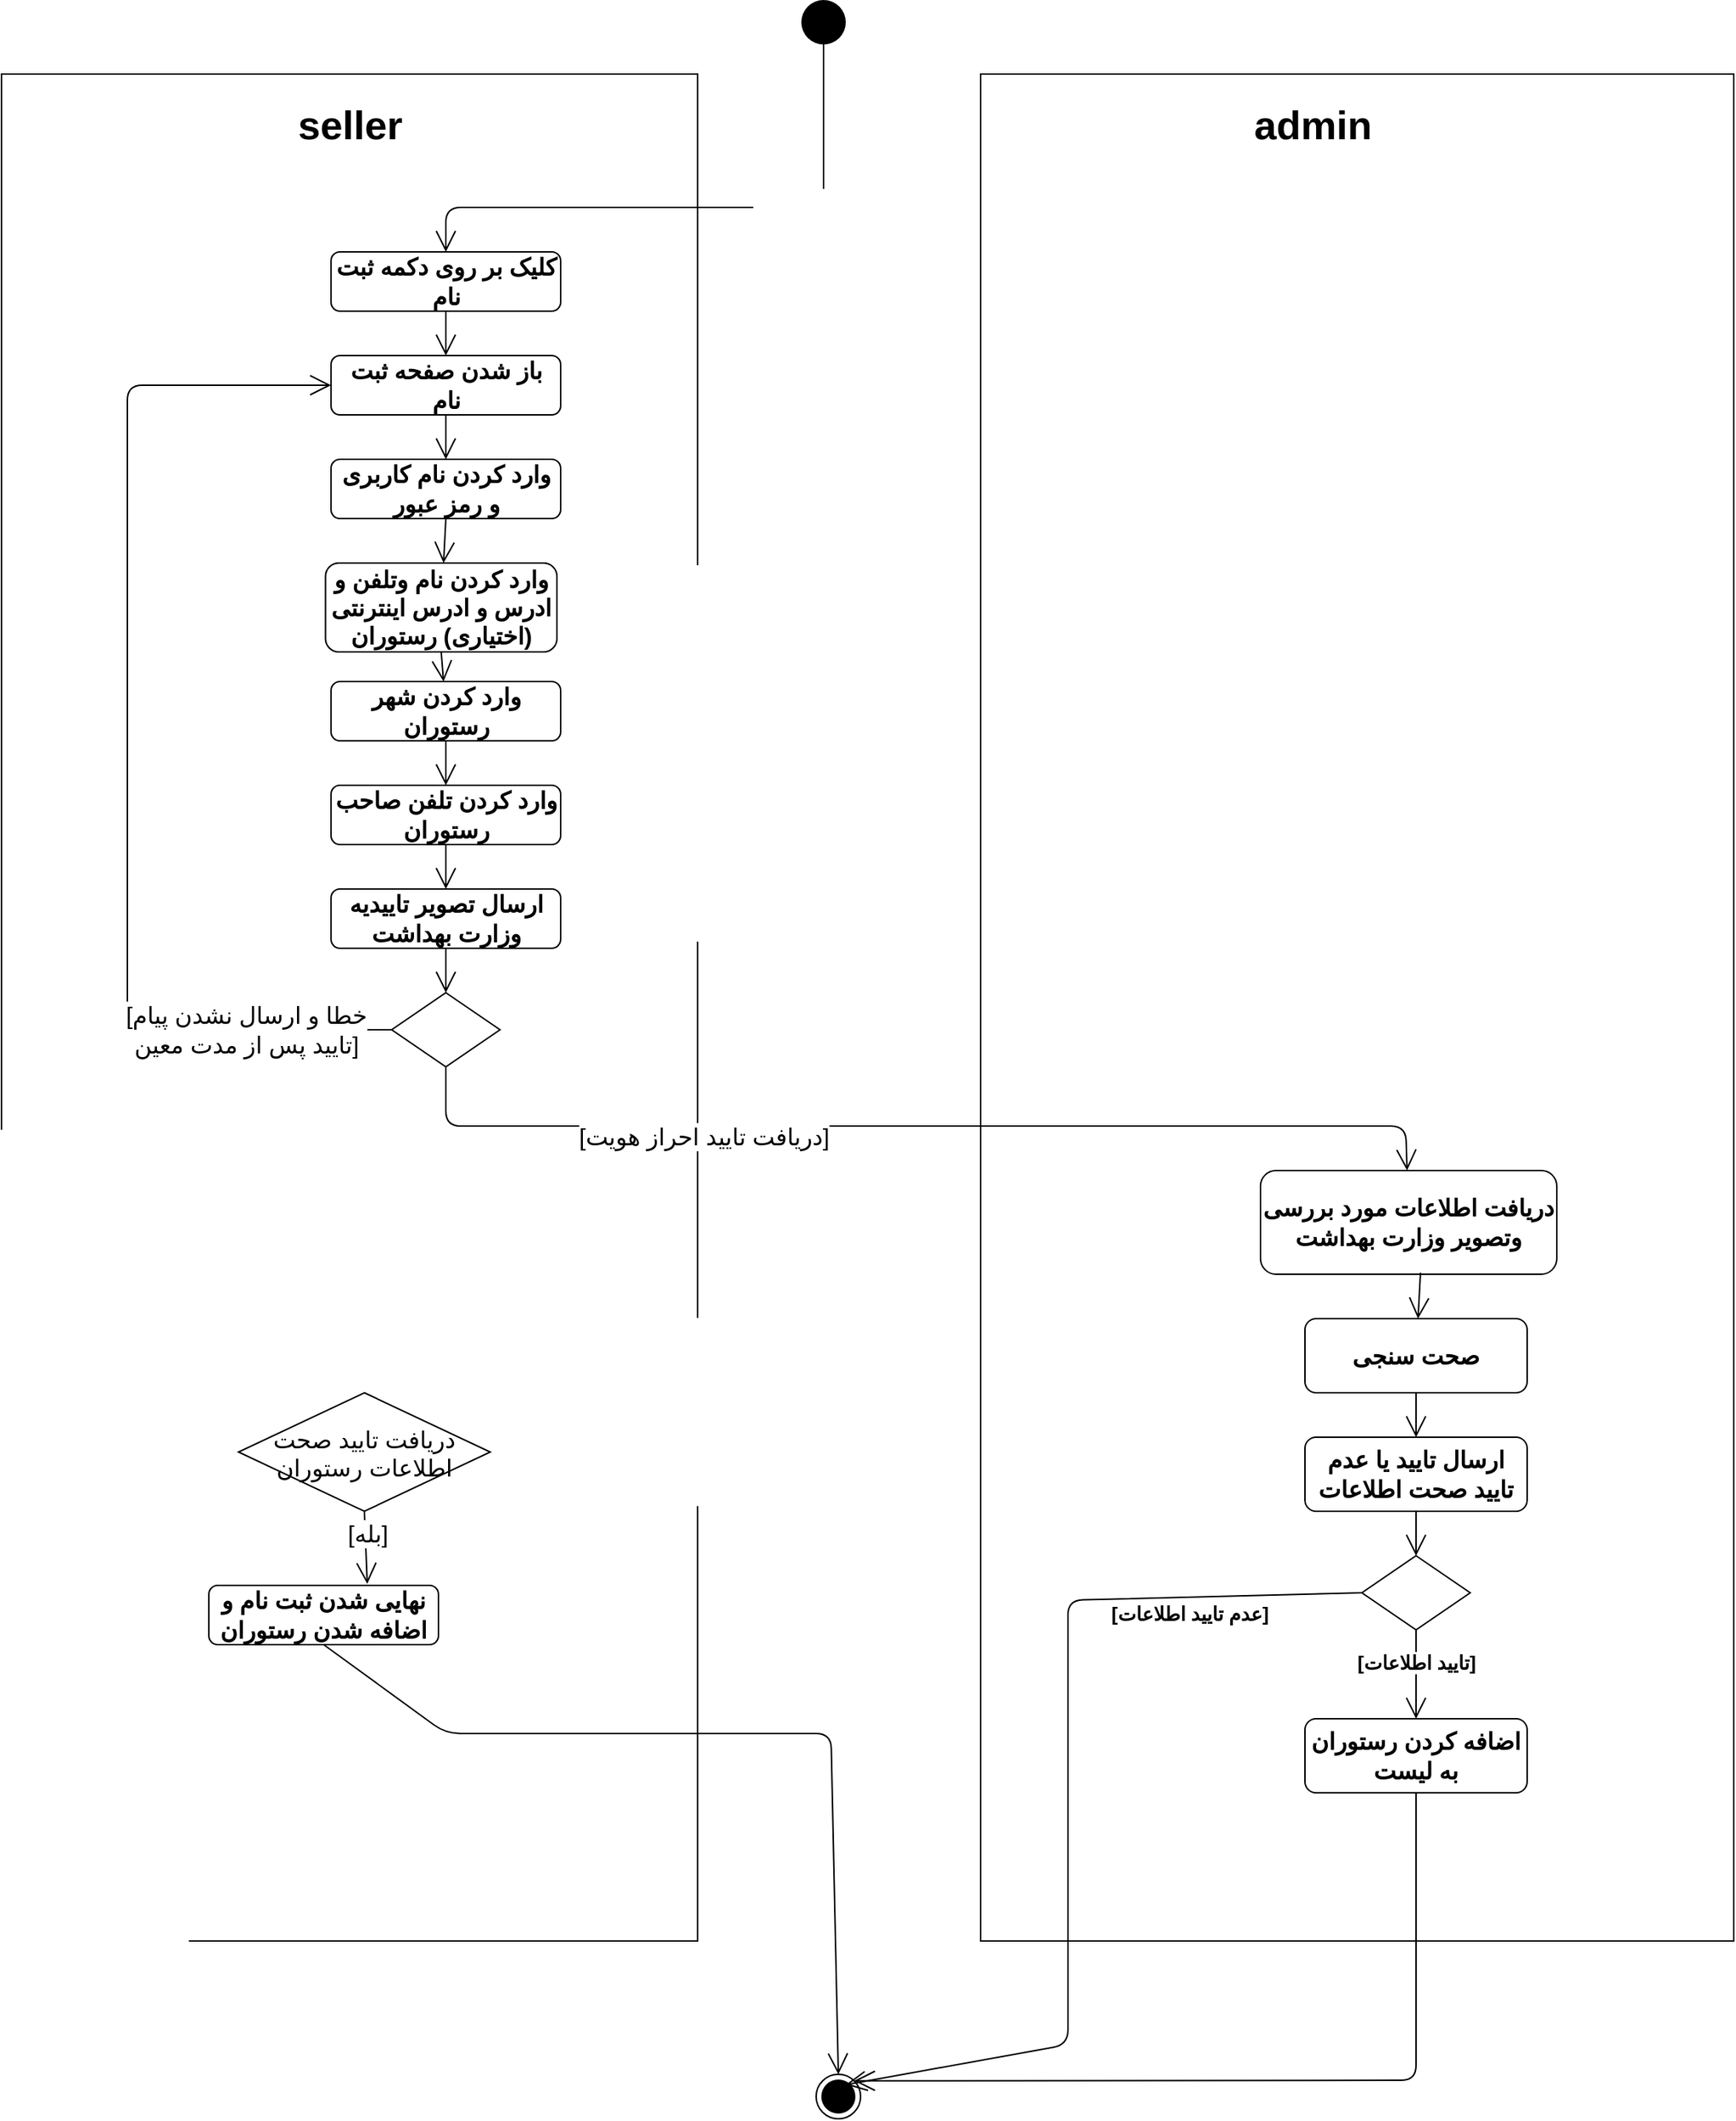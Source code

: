 <mxfile version="13.10.6" type="github">
  <diagram name="Page-1" id="0783ab3e-0a74-02c8-0abd-f7b4e66b4bec">
    <mxGraphModel dx="2272" dy="728" grid="1" gridSize="10" guides="1" tooltips="1" connect="1" arrows="1" fold="1" page="1" pageScale="1" pageWidth="850" pageHeight="1100" background="#ffffff" math="0" shadow="0">
      <root>
        <mxCell id="0" />
        <mxCell id="1" parent="0" />
        <mxCell id="3Z6YwCyN4GRcFS-cF_xn-7" value="" style="whiteSpace=wrap;html=1;fillColor=none;imageWidth=24;" vertex="1" parent="1">
          <mxGeometry x="171" y="70" width="508.5" height="1260" as="geometry" />
        </mxCell>
        <mxCell id="3Z6YwCyN4GRcFS-cF_xn-5" value="" style="whiteSpace=wrap;html=1;fillColor=none;" vertex="1" parent="1">
          <mxGeometry x="-490" y="70" width="470" height="1260" as="geometry" />
        </mxCell>
        <mxCell id="fQumDwOXY34OFx4Cvdbp-1" value="" style="ellipse;fillColor=#000000;strokeColor=none;fontSize=15;" parent="1" vertex="1">
          <mxGeometry x="50" y="20" width="30" height="30" as="geometry" />
        </mxCell>
        <mxCell id="fQumDwOXY34OFx4Cvdbp-2" value="" style="endArrow=open;endFill=1;endSize=12;html=1;fontSize=15;exitX=0.5;exitY=1;exitDx=0;exitDy=0;entryX=0.5;entryY=0;entryDx=0;entryDy=0;" parent="1" source="fQumDwOXY34OFx4Cvdbp-1" target="fQumDwOXY34OFx4Cvdbp-3" edge="1">
          <mxGeometry width="160" relative="1" as="geometry">
            <mxPoint x="-245" y="390" as="sourcePoint" />
            <mxPoint x="-190" y="190" as="targetPoint" />
            <Array as="points">
              <mxPoint x="65" y="160" />
              <mxPoint x="-190" y="160" />
            </Array>
          </mxGeometry>
        </mxCell>
        <mxCell id="fQumDwOXY34OFx4Cvdbp-3" value="کلیک بر روی دکمه ثبت نام" style="shape=rect;html=1;rounded=1;whiteSpace=wrap;align=center;fontStyle=1;fontSize=16;" parent="1" vertex="1">
          <mxGeometry x="-267.5" y="190" width="155" height="40" as="geometry" />
        </mxCell>
        <mxCell id="fQumDwOXY34OFx4Cvdbp-4" value="" style="endArrow=open;endFill=1;endSize=12;html=1;fontSize=15;exitX=0.5;exitY=1;exitDx=0;exitDy=0;" parent="1" source="fQumDwOXY34OFx4Cvdbp-3" target="fQumDwOXY34OFx4Cvdbp-5" edge="1">
          <mxGeometry width="160" relative="1" as="geometry">
            <mxPoint x="-190" y="250" as="sourcePoint" />
            <mxPoint x="-190" y="280" as="targetPoint" />
          </mxGeometry>
        </mxCell>
        <mxCell id="fQumDwOXY34OFx4Cvdbp-5" value="باز شدن صفحه ثبت نام" style="shape=rect;html=1;rounded=1;whiteSpace=wrap;align=center;fontStyle=1;fontSize=16;" parent="1" vertex="1">
          <mxGeometry x="-267.5" y="260" width="155" height="40" as="geometry" />
        </mxCell>
        <mxCell id="fQumDwOXY34OFx4Cvdbp-6" value="" style="endArrow=open;endFill=1;endSize=12;html=1;fontSize=15;exitX=0.5;exitY=1;exitDx=0;exitDy=0;" parent="1" source="fQumDwOXY34OFx4Cvdbp-5" target="fQumDwOXY34OFx4Cvdbp-7" edge="1">
          <mxGeometry width="160" relative="1" as="geometry">
            <mxPoint x="-235" y="320" as="sourcePoint" />
            <mxPoint x="-190" y="340" as="targetPoint" />
          </mxGeometry>
        </mxCell>
        <mxCell id="fQumDwOXY34OFx4Cvdbp-7" value="وارد کردن نام کاربری و رمز عبور" style="shape=rect;html=1;rounded=1;whiteSpace=wrap;align=center;fontStyle=1;fontSize=16;" parent="1" vertex="1">
          <mxGeometry x="-267.5" y="330" width="155" height="40" as="geometry" />
        </mxCell>
        <mxCell id="fQumDwOXY34OFx4Cvdbp-8" value="" style="endArrow=open;endFill=1;endSize=12;html=1;fontSize=15;exitX=0.5;exitY=1;exitDx=0;exitDy=0;" parent="1" source="fQumDwOXY34OFx4Cvdbp-7" target="fQumDwOXY34OFx4Cvdbp-9" edge="1">
          <mxGeometry width="160" relative="1" as="geometry">
            <mxPoint x="-190" y="410" as="sourcePoint" />
            <mxPoint x="-190" y="440" as="targetPoint" />
          </mxGeometry>
        </mxCell>
        <mxCell id="fQumDwOXY34OFx4Cvdbp-9" value="وارد کردن نام وتلفن و ادرس و ادرس اینترنتی (اختیاری) رستوران" style="shape=rect;html=1;rounded=1;whiteSpace=wrap;align=center;fontStyle=1;fontSize=16;" parent="1" vertex="1">
          <mxGeometry x="-271.25" y="400" width="156.25" height="60" as="geometry" />
        </mxCell>
        <mxCell id="fQumDwOXY34OFx4Cvdbp-10" value="" style="endArrow=open;endFill=1;endSize=12;html=1;fontSize=15;exitX=0.5;exitY=1;exitDx=0;exitDy=0;" parent="1" source="fQumDwOXY34OFx4Cvdbp-9" target="fQumDwOXY34OFx4Cvdbp-11" edge="1">
          <mxGeometry width="160" relative="1" as="geometry">
            <mxPoint x="-197.5" y="470" as="sourcePoint" />
            <mxPoint x="-197.5" y="500" as="targetPoint" />
          </mxGeometry>
        </mxCell>
        <mxCell id="fQumDwOXY34OFx4Cvdbp-11" value="وارد کردن شهر رستوران" style="shape=rect;html=1;rounded=1;whiteSpace=wrap;align=center;fontStyle=1;fontSize=16;" parent="1" vertex="1">
          <mxGeometry x="-267.5" y="480" width="155" height="40" as="geometry" />
        </mxCell>
        <mxCell id="fQumDwOXY34OFx4Cvdbp-12" value="" style="endArrow=open;endFill=1;endSize=12;html=1;fontSize=15;exitX=0.5;exitY=1;exitDx=0;exitDy=0;exitPerimeter=0;" parent="1" source="fQumDwOXY34OFx4Cvdbp-11" target="fQumDwOXY34OFx4Cvdbp-13" edge="1">
          <mxGeometry width="160" relative="1" as="geometry">
            <mxPoint x="-190" y="530" as="sourcePoint" />
            <mxPoint x="-197.5" y="580" as="targetPoint" />
          </mxGeometry>
        </mxCell>
        <mxCell id="fQumDwOXY34OFx4Cvdbp-13" value="وارد کردن تلفن صاحب رستوران" style="shape=rect;html=1;rounded=1;whiteSpace=wrap;align=center;fontStyle=1;fontSize=16;" parent="1" vertex="1">
          <mxGeometry x="-267.5" y="550" width="155" height="40" as="geometry" />
        </mxCell>
        <mxCell id="fQumDwOXY34OFx4Cvdbp-14" value="" style="endArrow=open;endFill=1;endSize=12;html=1;fontSize=15;exitX=0.5;exitY=1;exitDx=0;exitDy=0;" parent="1" source="fQumDwOXY34OFx4Cvdbp-13" target="fQumDwOXY34OFx4Cvdbp-15" edge="1">
          <mxGeometry width="160" relative="1" as="geometry">
            <mxPoint x="-193.75" y="600" as="sourcePoint" />
            <mxPoint x="-201.25" y="660" as="targetPoint" />
          </mxGeometry>
        </mxCell>
        <mxCell id="fQumDwOXY34OFx4Cvdbp-15" value="ارسال تصویر تاییدیه وزارت بهداشت" style="shape=rect;html=1;rounded=1;whiteSpace=wrap;align=center;fontStyle=1;fontSize=16;" parent="1" vertex="1">
          <mxGeometry x="-267.5" y="620" width="155" height="40" as="geometry" />
        </mxCell>
        <mxCell id="fQumDwOXY34OFx4Cvdbp-16" value="" style="rhombus;fontSize=16;" parent="1" vertex="1">
          <mxGeometry x="-226.56" y="690" width="73.12" height="50" as="geometry" />
        </mxCell>
        <mxCell id="fQumDwOXY34OFx4Cvdbp-17" value="" style="endArrow=open;endFill=1;endSize=12;html=1;fontSize=16;exitX=0.5;exitY=1;exitDx=0;exitDy=0;entryX=0.5;entryY=0;entryDx=0;entryDy=0;" parent="1" source="fQumDwOXY34OFx4Cvdbp-15" target="fQumDwOXY34OFx4Cvdbp-16" edge="1">
          <mxGeometry width="160" relative="1" as="geometry">
            <mxPoint x="-245" y="750" as="sourcePoint" />
            <mxPoint x="-85" y="750" as="targetPoint" />
          </mxGeometry>
        </mxCell>
        <mxCell id="fQumDwOXY34OFx4Cvdbp-18" value="" style="endArrow=open;endFill=1;endSize=12;html=1;fontSize=16;exitX=0;exitY=0.5;exitDx=0;exitDy=0;entryX=0;entryY=0.5;entryDx=0;entryDy=0;" parent="1" source="fQumDwOXY34OFx4Cvdbp-16" target="fQumDwOXY34OFx4Cvdbp-5" edge="1">
          <mxGeometry width="160" relative="1" as="geometry">
            <mxPoint x="-525" y="650" as="sourcePoint" />
            <mxPoint x="-405" y="280" as="targetPoint" />
            <Array as="points">
              <mxPoint x="-405" y="715" />
              <mxPoint x="-405" y="280" />
            </Array>
          </mxGeometry>
        </mxCell>
        <mxCell id="fQumDwOXY34OFx4Cvdbp-19" value="&lt;div&gt;[خطا و ارسال نشدن پیام&lt;/div&gt;&lt;div&gt; تایید پس از مدت معین]&lt;/div&gt;" style="edgeLabel;html=1;align=center;verticalAlign=middle;resizable=0;points=[];fontSize=16;" parent="fQumDwOXY34OFx4Cvdbp-18" vertex="1" connectable="0">
          <mxGeometry x="-0.669" y="1" relative="1" as="geometry">
            <mxPoint x="25.56" y="-1" as="offset" />
          </mxGeometry>
        </mxCell>
        <mxCell id="fQumDwOXY34OFx4Cvdbp-20" value="" style="endArrow=open;endFill=1;endSize=12;html=1;fontSize=15;exitX=0.5;exitY=1;exitDx=0;exitDy=0;" parent="1" source="fQumDwOXY34OFx4Cvdbp-16" target="fQumDwOXY34OFx4Cvdbp-21" edge="1">
          <mxGeometry width="160" relative="1" as="geometry">
            <mxPoint x="-193.12" y="760" as="sourcePoint" />
            <mxPoint x="-204.37" y="830" as="targetPoint" />
            <Array as="points">
              <mxPoint x="-190" y="780" />
              <mxPoint x="458" y="780" />
            </Array>
          </mxGeometry>
        </mxCell>
        <mxCell id="fQumDwOXY34OFx4Cvdbp-22" value="[دریافت تایید احراز هویت]" style="edgeLabel;html=1;align=center;verticalAlign=middle;resizable=0;points=[];fontSize=16;" parent="fQumDwOXY34OFx4Cvdbp-20" vertex="1" connectable="0">
          <mxGeometry x="-0.4" y="2" relative="1" as="geometry">
            <mxPoint x="-2" y="9" as="offset" />
          </mxGeometry>
        </mxCell>
        <mxCell id="fQumDwOXY34OFx4Cvdbp-21" value="دریافت اطلاعات مورد بررسی وتصویر وزارت بهداشت" style="shape=rect;html=1;rounded=1;whiteSpace=wrap;align=center;fontStyle=1;fontSize=16;" parent="1" vertex="1">
          <mxGeometry x="360" y="810" width="200" height="70" as="geometry" />
        </mxCell>
        <mxCell id="fQumDwOXY34OFx4Cvdbp-28" value="&#xa;&#xa;دریافت تایید صحت&#xa; اطلاعات رستوران&#xa;&#xa;" style="rhombus;fontSize=16;" parent="1" vertex="1">
          <mxGeometry x="-330" y="960" width="170" height="80" as="geometry" />
        </mxCell>
        <mxCell id="fQumDwOXY34OFx4Cvdbp-31" value="" style="endArrow=open;endFill=1;endSize=12;html=1;fontSize=15;exitX=0.5;exitY=1;exitDx=0;exitDy=0;entryX=0.69;entryY=-0.025;entryDx=0;entryDy=0;entryPerimeter=0;" parent="1" source="fQumDwOXY34OFx4Cvdbp-28" edge="1" target="SYJpGWBFYSdh2bLVMire-1">
          <mxGeometry width="160" relative="1" as="geometry">
            <mxPoint x="-189.22" y="970" as="sourcePoint" />
            <mxPoint x="-190" y="1060" as="targetPoint" />
            <Array as="points" />
          </mxGeometry>
        </mxCell>
        <mxCell id="fQumDwOXY34OFx4Cvdbp-34" value="[بله]" style="edgeLabel;html=1;align=center;verticalAlign=middle;resizable=0;points=[];fontSize=16;" parent="fQumDwOXY34OFx4Cvdbp-31" vertex="1" connectable="0">
          <mxGeometry x="-0.399" y="1" relative="1" as="geometry">
            <mxPoint as="offset" />
          </mxGeometry>
        </mxCell>
        <mxCell id="fQumDwOXY34OFx4Cvdbp-40" value="" style="ellipse;html=1;shape=endState;fillColor=#000000;strokeColor=#000000;fontSize=16;" parent="1" vertex="1">
          <mxGeometry x="60" y="1420" width="30" height="30" as="geometry" />
        </mxCell>
        <mxCell id="SYJpGWBFYSdh2bLVMire-1" value="نهایی شدن ثبت نام و اضافه شدن رستوران " style="shape=rect;html=1;rounded=1;whiteSpace=wrap;align=center;fontStyle=1;fontSize=16;" parent="1" vertex="1">
          <mxGeometry x="-350" y="1090" width="155" height="40" as="geometry" />
        </mxCell>
        <mxCell id="SYJpGWBFYSdh2bLVMire-2" value="" style="endArrow=open;endFill=1;endSize=12;html=1;fontSize=16;exitX=0.5;exitY=1;exitDx=0;exitDy=0;entryX=0.5;entryY=0;entryDx=0;entryDy=0;" parent="1" source="SYJpGWBFYSdh2bLVMire-1" target="fQumDwOXY34OFx4Cvdbp-40" edge="1">
          <mxGeometry width="160" relative="1" as="geometry">
            <mxPoint x="-205" y="1100" as="sourcePoint" />
            <mxPoint x="-205" y="1140" as="targetPoint" />
            <Array as="points">
              <mxPoint x="-190" y="1190" />
              <mxPoint x="70" y="1190" />
            </Array>
          </mxGeometry>
        </mxCell>
        <mxCell id="3Z6YwCyN4GRcFS-cF_xn-6" value="&lt;font size=&quot;1&quot;&gt;&lt;b style=&quot;font-size: 27px&quot;&gt;seller&lt;/b&gt;&lt;/font&gt;" style="text;html=1;align=center;verticalAlign=middle;resizable=0;points=[];autosize=1;" vertex="1" parent="1">
          <mxGeometry x="-300" y="90" width="90" height="30" as="geometry" />
        </mxCell>
        <mxCell id="3Z6YwCyN4GRcFS-cF_xn-8" value="&lt;font size=&quot;1&quot;&gt;&lt;b style=&quot;font-size: 27px&quot;&gt;admin&lt;/b&gt;&lt;/font&gt;" style="text;html=1;align=center;verticalAlign=middle;resizable=0;points=[];autosize=1;" vertex="1" parent="1">
          <mxGeometry x="350" y="90" width="90" height="30" as="geometry" />
        </mxCell>
        <mxCell id="NiCbDtiV-aUNA9fTxWZA-2" value="صحت سنجی" style="shape=rect;html=1;rounded=1;whiteSpace=wrap;align=center;fontStyle=1;fontSize=16;" vertex="1" parent="1">
          <mxGeometry x="390" y="910" width="150" height="50" as="geometry" />
        </mxCell>
        <mxCell id="NiCbDtiV-aUNA9fTxWZA-3" value="" style="endArrow=open;endFill=1;endSize=12;html=1;fontSize=16;exitX=0.54;exitY=0.986;exitDx=0;exitDy=0;exitPerimeter=0;" edge="1" parent="1" source="fQumDwOXY34OFx4Cvdbp-21" target="NiCbDtiV-aUNA9fTxWZA-2">
          <mxGeometry width="160" relative="1" as="geometry">
            <mxPoint x="310" y="880" as="sourcePoint" />
            <mxPoint x="310" y="910" as="targetPoint" />
          </mxGeometry>
        </mxCell>
        <mxCell id="NiCbDtiV-aUNA9fTxWZA-4" value="" style="rhombus;fontSize=16;" vertex="1" parent="1">
          <mxGeometry x="428.44" y="1070" width="73.12" height="50" as="geometry" />
        </mxCell>
        <mxCell id="NiCbDtiV-aUNA9fTxWZA-5" value="" style="endArrow=open;endFill=1;endSize=12;html=1;exitX=0.5;exitY=1;exitDx=0;exitDy=0;" edge="1" parent="1" source="NiCbDtiV-aUNA9fTxWZA-15" target="NiCbDtiV-aUNA9fTxWZA-4">
          <mxGeometry width="160" relative="1" as="geometry">
            <mxPoint x="80" y="1060" as="sourcePoint" />
            <mxPoint x="240" y="1060" as="targetPoint" />
          </mxGeometry>
        </mxCell>
        <mxCell id="NiCbDtiV-aUNA9fTxWZA-6" value="اضافه کردن رستوران به لیست " style="shape=rect;html=1;rounded=1;whiteSpace=wrap;align=center;fontStyle=1;fontSize=16;" vertex="1" parent="1">
          <mxGeometry x="390" y="1180" width="150" height="50" as="geometry" />
        </mxCell>
        <mxCell id="NiCbDtiV-aUNA9fTxWZA-8" value="" style="endArrow=open;endFill=1;endSize=12;html=1;exitX=0.5;exitY=1;exitDx=0;exitDy=0;entryX=0.5;entryY=0;entryDx=0;entryDy=0;" edge="1" parent="1" source="NiCbDtiV-aUNA9fTxWZA-4" target="NiCbDtiV-aUNA9fTxWZA-6">
          <mxGeometry width="160" relative="1" as="geometry">
            <mxPoint x="80" y="1060" as="sourcePoint" />
            <mxPoint x="465" y="1100" as="targetPoint" />
          </mxGeometry>
        </mxCell>
        <mxCell id="NiCbDtiV-aUNA9fTxWZA-9" value="[تایید اطلاعات]" style="edgeLabel;html=1;align=center;verticalAlign=middle;resizable=0;points=[];fontSize=13;fontStyle=1" vertex="1" connectable="0" parent="NiCbDtiV-aUNA9fTxWZA-8">
          <mxGeometry x="-0.64" relative="1" as="geometry">
            <mxPoint y="11" as="offset" />
          </mxGeometry>
        </mxCell>
        <mxCell id="NiCbDtiV-aUNA9fTxWZA-11" value="" style="endArrow=open;endFill=1;endSize=12;html=1;fontSize=13;entryX=1;entryY=0;entryDx=0;entryDy=0;exitX=0.5;exitY=1;exitDx=0;exitDy=0;" edge="1" parent="1" source="NiCbDtiV-aUNA9fTxWZA-6" target="fQumDwOXY34OFx4Cvdbp-40">
          <mxGeometry width="160" relative="1" as="geometry">
            <mxPoint x="80" y="1120" as="sourcePoint" />
            <mxPoint x="240" y="1120" as="targetPoint" />
            <Array as="points">
              <mxPoint x="465" y="1424" />
            </Array>
          </mxGeometry>
        </mxCell>
        <mxCell id="NiCbDtiV-aUNA9fTxWZA-13" value="" style="endArrow=open;endFill=1;endSize=12;html=1;exitX=0;exitY=0.5;exitDx=0;exitDy=0;entryX=0.667;entryY=0.233;entryDx=0;entryDy=0;entryPerimeter=0;" edge="1" parent="1" source="NiCbDtiV-aUNA9fTxWZA-4" target="fQumDwOXY34OFx4Cvdbp-40">
          <mxGeometry width="160" relative="1" as="geometry">
            <mxPoint x="408.44" y="1005" as="sourcePoint" />
            <mxPoint x="239.95" y="1040" as="targetPoint" />
            <Array as="points">
              <mxPoint x="230" y="1100" />
              <mxPoint x="230" y="1290" />
              <mxPoint x="230" y="1400" />
            </Array>
          </mxGeometry>
        </mxCell>
        <mxCell id="NiCbDtiV-aUNA9fTxWZA-14" value="[عدم تایید اطلاعات]" style="edgeLabel;html=1;align=center;verticalAlign=middle;resizable=0;points=[];fontSize=13;fontStyle=1" vertex="1" connectable="0" parent="NiCbDtiV-aUNA9fTxWZA-13">
          <mxGeometry x="-0.64" relative="1" as="geometry">
            <mxPoint y="11" as="offset" />
          </mxGeometry>
        </mxCell>
        <mxCell id="NiCbDtiV-aUNA9fTxWZA-15" value="ارسال تایید یا عدم تایید صحت اطلاعات" style="shape=rect;html=1;rounded=1;whiteSpace=wrap;align=center;fontStyle=1;fontSize=16;" vertex="1" parent="1">
          <mxGeometry x="390" y="990" width="150" height="50" as="geometry" />
        </mxCell>
        <mxCell id="NiCbDtiV-aUNA9fTxWZA-16" value="" style="endArrow=open;endFill=1;endSize=12;html=1;exitX=0.5;exitY=1;exitDx=0;exitDy=0;" edge="1" parent="1" source="NiCbDtiV-aUNA9fTxWZA-2" target="NiCbDtiV-aUNA9fTxWZA-15">
          <mxGeometry width="160" relative="1" as="geometry">
            <mxPoint x="465" y="960" as="sourcePoint" />
            <mxPoint x="465" y="1070" as="targetPoint" />
          </mxGeometry>
        </mxCell>
      </root>
    </mxGraphModel>
  </diagram>
</mxfile>
